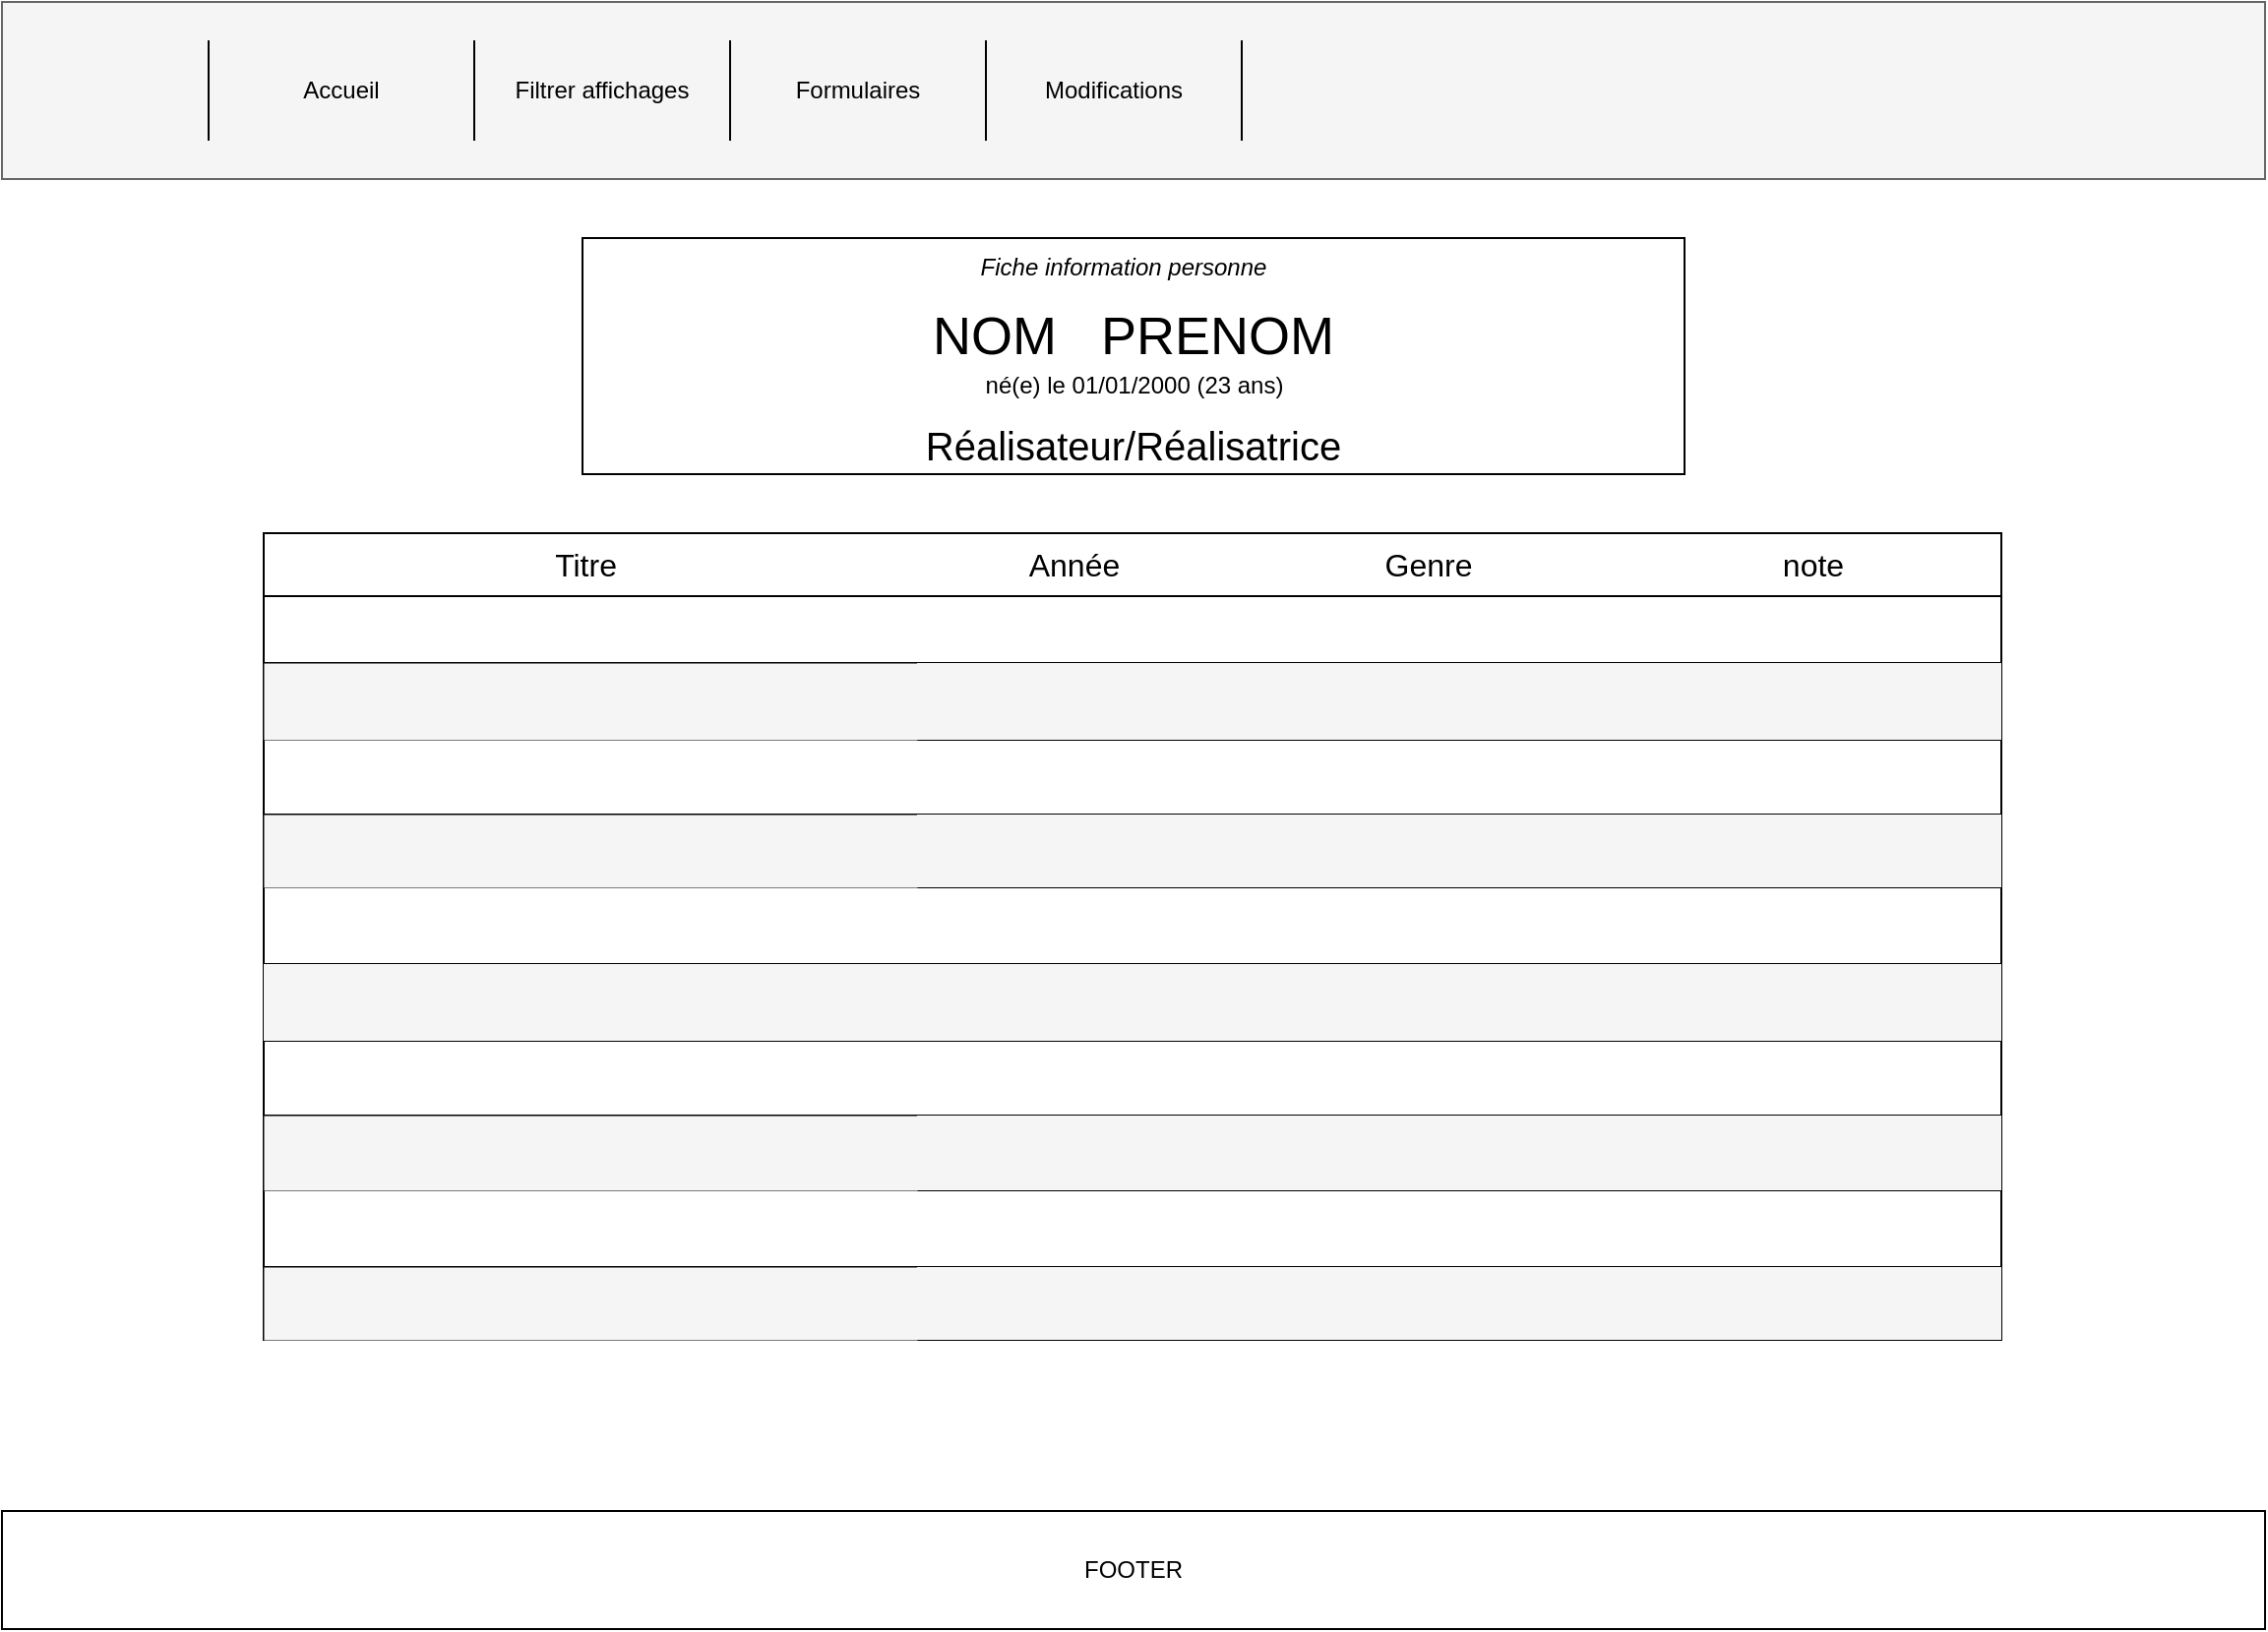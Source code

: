 <mxfile version="21.1.8" type="github">
  <diagram name="Page-1" id="8qzcOBuHEEd5GY9sP7C9">
    <mxGraphModel dx="1434" dy="754" grid="1" gridSize="10" guides="1" tooltips="1" connect="1" arrows="1" fold="1" page="1" pageScale="1" pageWidth="1169" pageHeight="827" math="0" shadow="0">
      <root>
        <mxCell id="0" />
        <mxCell id="1" parent="0" />
        <mxCell id="t_risixm4Ss2-IP9dsk7-5" value="" style="rounded=0;whiteSpace=wrap;html=1;fillColor=#f5f5f5;fontColor=#333333;strokeColor=#666666;" parent="1" vertex="1">
          <mxGeometry x="10" width="1150" height="90" as="geometry" />
        </mxCell>
        <mxCell id="t_risixm4Ss2-IP9dsk7-6" value="Affichages" style="shape=partialRectangle;whiteSpace=wrap;html=1;bottom=0;top=0;fillColor=none;" parent="1" vertex="1">
          <mxGeometry x="235" y="50" width="120" height="40" as="geometry" />
        </mxCell>
        <mxCell id="t_risixm4Ss2-IP9dsk7-7" value="Formulaires" style="shape=partialRectangle;whiteSpace=wrap;html=1;bottom=0;top=0;fillColor=none;" parent="1" vertex="1">
          <mxGeometry x="355" y="50" width="120" height="40" as="geometry" />
        </mxCell>
        <mxCell id="t_risixm4Ss2-IP9dsk7-8" value="Modifications" style="shape=partialRectangle;whiteSpace=wrap;html=1;bottom=0;top=0;fillColor=none;" parent="1" vertex="1">
          <mxGeometry x="475" y="50" width="120" height="40" as="geometry" />
        </mxCell>
        <mxCell id="t_risixm4Ss2-IP9dsk7-9" value="Accueil" style="shape=partialRectangle;whiteSpace=wrap;html=1;bottom=0;top=0;fillColor=none;" parent="1" vertex="1">
          <mxGeometry x="115" y="50" width="120" height="40" as="geometry" />
        </mxCell>
        <mxCell id="t_risixm4Ss2-IP9dsk7-11" value="" style="rounded=0;whiteSpace=wrap;html=1;" parent="1" vertex="1">
          <mxGeometry x="305" y="120" width="560" height="120" as="geometry" />
        </mxCell>
        <mxCell id="t_risixm4Ss2-IP9dsk7-12" value="&lt;font style=&quot;font-size: 27px;&quot;&gt;NOM&amp;nbsp; &amp;nbsp;PRENOM&lt;/font&gt;" style="text;html=1;strokeColor=none;fillColor=none;align=center;verticalAlign=middle;whiteSpace=wrap;rounded=0;" parent="1" vertex="1">
          <mxGeometry x="415" y="150" width="340" height="40" as="geometry" />
        </mxCell>
        <mxCell id="t_risixm4Ss2-IP9dsk7-13" value="&lt;i&gt;Fiche information personne&lt;/i&gt;" style="text;html=1;strokeColor=none;fillColor=none;align=center;verticalAlign=middle;whiteSpace=wrap;rounded=0;" parent="1" vertex="1">
          <mxGeometry x="450" y="120" width="260" height="30" as="geometry" />
        </mxCell>
        <mxCell id="t_risixm4Ss2-IP9dsk7-15" value="né(e) le 01/01/2000 (23 ans)" style="text;html=1;strokeColor=none;fillColor=none;align=center;verticalAlign=middle;whiteSpace=wrap;rounded=0;" parent="1" vertex="1">
          <mxGeometry x="492.5" y="180" width="185" height="30" as="geometry" />
        </mxCell>
        <mxCell id="t_risixm4Ss2-IP9dsk7-17" value="&lt;font style=&quot;font-size: 20px;&quot;&gt;Réalisateur/Réalisatrice&lt;/font&gt;" style="text;html=1;strokeColor=none;fillColor=none;align=center;verticalAlign=middle;whiteSpace=wrap;rounded=0;" parent="1" vertex="1">
          <mxGeometry x="475" y="210" width="220" height="30" as="geometry" />
        </mxCell>
        <mxCell id="t_risixm4Ss2-IP9dsk7-18" value="" style="shape=table;startSize=0;container=1;collapsible=0;childLayout=tableLayout;fontSize=16;columnLines=0;rowLines=1;" parent="1" vertex="1">
          <mxGeometry x="143" y="270" width="883" height="410" as="geometry" />
        </mxCell>
        <mxCell id="t_risixm4Ss2-IP9dsk7-19" value="" style="shape=tableRow;horizontal=0;startSize=0;swimlaneHead=0;swimlaneBody=0;strokeColor=inherit;top=0;left=0;bottom=0;right=0;collapsible=0;dropTarget=0;fillColor=none;points=[[0,0.5],[1,0.5]];portConstraint=eastwest;fontSize=16;" parent="t_risixm4Ss2-IP9dsk7-18" vertex="1">
          <mxGeometry width="883" height="32" as="geometry" />
        </mxCell>
        <mxCell id="t_risixm4Ss2-IP9dsk7-20" value="Titre&amp;nbsp;" style="shape=partialRectangle;html=1;whiteSpace=wrap;connectable=0;strokeColor=inherit;overflow=hidden;fillColor=none;top=0;left=0;bottom=0;right=0;pointerEvents=1;fontSize=16;strokeWidth=0;" parent="t_risixm4Ss2-IP9dsk7-19" vertex="1">
          <mxGeometry width="332" height="32" as="geometry">
            <mxRectangle width="332" height="32" as="alternateBounds" />
          </mxGeometry>
        </mxCell>
        <mxCell id="t_risixm4Ss2-IP9dsk7-21" value="Année" style="shape=partialRectangle;html=1;whiteSpace=wrap;connectable=0;strokeColor=inherit;overflow=hidden;fillColor=none;top=0;left=0;bottom=0;right=0;pointerEvents=1;fontSize=16;" parent="t_risixm4Ss2-IP9dsk7-19" vertex="1">
          <mxGeometry x="332" width="160" height="32" as="geometry">
            <mxRectangle width="160" height="32" as="alternateBounds" />
          </mxGeometry>
        </mxCell>
        <mxCell id="t_risixm4Ss2-IP9dsk7-22" value="Genre" style="shape=partialRectangle;html=1;whiteSpace=wrap;connectable=0;strokeColor=inherit;overflow=hidden;fillColor=none;top=0;left=0;bottom=0;right=0;pointerEvents=1;fontSize=16;" parent="t_risixm4Ss2-IP9dsk7-19" vertex="1">
          <mxGeometry x="492" width="200" height="32" as="geometry">
            <mxRectangle width="200" height="32" as="alternateBounds" />
          </mxGeometry>
        </mxCell>
        <mxCell id="2xZY-Y7qdjc5Kho35NjP-6" value="note" style="shape=partialRectangle;html=1;whiteSpace=wrap;connectable=0;strokeColor=inherit;overflow=hidden;fillColor=none;top=0;left=0;bottom=0;right=0;pointerEvents=1;fontSize=16;" vertex="1" parent="t_risixm4Ss2-IP9dsk7-19">
          <mxGeometry x="692" width="191" height="32" as="geometry">
            <mxRectangle width="191" height="32" as="alternateBounds" />
          </mxGeometry>
        </mxCell>
        <mxCell id="t_risixm4Ss2-IP9dsk7-24" value="" style="shape=tableRow;horizontal=0;startSize=0;swimlaneHead=0;swimlaneBody=0;strokeColor=inherit;top=0;left=0;bottom=0;right=0;collapsible=0;dropTarget=0;fillColor=none;points=[[0,0.5],[1,0.5]];portConstraint=eastwest;fontSize=16;" parent="t_risixm4Ss2-IP9dsk7-18" vertex="1">
          <mxGeometry y="32" width="883" height="34" as="geometry" />
        </mxCell>
        <mxCell id="t_risixm4Ss2-IP9dsk7-25" value="" style="shape=partialRectangle;html=1;whiteSpace=wrap;connectable=0;overflow=hidden;top=0;left=0;bottom=0;right=0;pointerEvents=1;fontSize=16;strokeWidth=0;fillColor=none;strokeColor=inherit;" parent="t_risixm4Ss2-IP9dsk7-24" vertex="1">
          <mxGeometry width="332" height="34" as="geometry">
            <mxRectangle width="332" height="34" as="alternateBounds" />
          </mxGeometry>
        </mxCell>
        <mxCell id="t_risixm4Ss2-IP9dsk7-26" value="" style="shape=partialRectangle;html=1;whiteSpace=wrap;connectable=0;strokeColor=inherit;overflow=hidden;fillColor=none;top=0;left=0;bottom=0;right=0;pointerEvents=1;fontSize=16;" parent="t_risixm4Ss2-IP9dsk7-24" vertex="1">
          <mxGeometry x="332" width="160" height="34" as="geometry">
            <mxRectangle width="160" height="34" as="alternateBounds" />
          </mxGeometry>
        </mxCell>
        <mxCell id="t_risixm4Ss2-IP9dsk7-27" value="" style="shape=partialRectangle;html=1;whiteSpace=wrap;connectable=0;strokeColor=inherit;overflow=hidden;fillColor=none;top=0;left=0;bottom=0;right=0;pointerEvents=1;fontSize=16;" parent="t_risixm4Ss2-IP9dsk7-24" vertex="1">
          <mxGeometry x="492" width="200" height="34" as="geometry">
            <mxRectangle width="200" height="34" as="alternateBounds" />
          </mxGeometry>
        </mxCell>
        <mxCell id="2xZY-Y7qdjc5Kho35NjP-7" style="shape=partialRectangle;html=1;whiteSpace=wrap;connectable=0;strokeColor=inherit;overflow=hidden;fillColor=none;top=0;left=0;bottom=0;right=0;pointerEvents=1;fontSize=16;" vertex="1" parent="t_risixm4Ss2-IP9dsk7-24">
          <mxGeometry x="692" width="191" height="34" as="geometry">
            <mxRectangle width="191" height="34" as="alternateBounds" />
          </mxGeometry>
        </mxCell>
        <mxCell id="t_risixm4Ss2-IP9dsk7-29" value="" style="shape=tableRow;horizontal=0;startSize=0;swimlaneHead=0;swimlaneBody=0;strokeColor=inherit;top=0;left=0;bottom=0;right=0;collapsible=0;dropTarget=0;fillColor=none;points=[[0,0.5],[1,0.5]];portConstraint=eastwest;fontSize=16;" parent="t_risixm4Ss2-IP9dsk7-18" vertex="1">
          <mxGeometry y="66" width="883" height="39" as="geometry" />
        </mxCell>
        <mxCell id="t_risixm4Ss2-IP9dsk7-30" value="" style="shape=partialRectangle;html=1;whiteSpace=wrap;connectable=0;overflow=hidden;top=0;left=0;bottom=0;right=0;pointerEvents=1;fontSize=16;strokeWidth=0;fillColor=#f5f5f5;strokeColor=#666666;fontColor=#333333;" parent="t_risixm4Ss2-IP9dsk7-29" vertex="1">
          <mxGeometry width="332" height="39" as="geometry">
            <mxRectangle width="332" height="39" as="alternateBounds" />
          </mxGeometry>
        </mxCell>
        <mxCell id="t_risixm4Ss2-IP9dsk7-31" value="" style="shape=partialRectangle;html=1;whiteSpace=wrap;connectable=0;strokeColor=#666666;overflow=hidden;fillColor=#f5f5f5;top=0;left=0;bottom=0;right=0;pointerEvents=1;fontSize=16;fontColor=#333333;" parent="t_risixm4Ss2-IP9dsk7-29" vertex="1">
          <mxGeometry x="332" width="160" height="39" as="geometry">
            <mxRectangle width="160" height="39" as="alternateBounds" />
          </mxGeometry>
        </mxCell>
        <mxCell id="t_risixm4Ss2-IP9dsk7-32" value="" style="shape=partialRectangle;html=1;whiteSpace=wrap;connectable=0;strokeColor=#666666;overflow=hidden;fillColor=#f5f5f5;top=0;left=0;bottom=0;right=0;pointerEvents=1;fontSize=16;fontColor=#333333;" parent="t_risixm4Ss2-IP9dsk7-29" vertex="1">
          <mxGeometry x="492" width="200" height="39" as="geometry">
            <mxRectangle width="200" height="39" as="alternateBounds" />
          </mxGeometry>
        </mxCell>
        <mxCell id="2xZY-Y7qdjc5Kho35NjP-8" style="shape=partialRectangle;html=1;whiteSpace=wrap;connectable=0;strokeColor=#666666;overflow=hidden;fillColor=#f5f5f5;top=0;left=0;bottom=0;right=0;pointerEvents=1;fontSize=16;fontColor=#333333;" vertex="1" parent="t_risixm4Ss2-IP9dsk7-29">
          <mxGeometry x="692" width="191" height="39" as="geometry">
            <mxRectangle width="191" height="39" as="alternateBounds" />
          </mxGeometry>
        </mxCell>
        <mxCell id="t_risixm4Ss2-IP9dsk7-34" style="shape=tableRow;horizontal=0;startSize=0;swimlaneHead=0;swimlaneBody=0;strokeColor=inherit;top=0;left=0;bottom=0;right=0;collapsible=0;dropTarget=0;fillColor=none;points=[[0,0.5],[1,0.5]];portConstraint=eastwest;fontSize=16;" parent="t_risixm4Ss2-IP9dsk7-18" vertex="1">
          <mxGeometry y="105" width="883" height="38" as="geometry" />
        </mxCell>
        <mxCell id="t_risixm4Ss2-IP9dsk7-35" style="shape=partialRectangle;html=1;whiteSpace=wrap;connectable=0;overflow=hidden;top=0;left=0;bottom=0;right=0;pointerEvents=1;fontSize=16;strokeWidth=0;fillColor=none;strokeColor=inherit;" parent="t_risixm4Ss2-IP9dsk7-34" vertex="1">
          <mxGeometry width="332" height="38" as="geometry">
            <mxRectangle width="332" height="38" as="alternateBounds" />
          </mxGeometry>
        </mxCell>
        <mxCell id="t_risixm4Ss2-IP9dsk7-36" style="shape=partialRectangle;html=1;whiteSpace=wrap;connectable=0;strokeColor=inherit;overflow=hidden;fillColor=none;top=0;left=0;bottom=0;right=0;pointerEvents=1;fontSize=16;" parent="t_risixm4Ss2-IP9dsk7-34" vertex="1">
          <mxGeometry x="332" width="160" height="38" as="geometry">
            <mxRectangle width="160" height="38" as="alternateBounds" />
          </mxGeometry>
        </mxCell>
        <mxCell id="t_risixm4Ss2-IP9dsk7-37" style="shape=partialRectangle;html=1;whiteSpace=wrap;connectable=0;strokeColor=inherit;overflow=hidden;fillColor=none;top=0;left=0;bottom=0;right=0;pointerEvents=1;fontSize=16;" parent="t_risixm4Ss2-IP9dsk7-34" vertex="1">
          <mxGeometry x="492" width="200" height="38" as="geometry">
            <mxRectangle width="200" height="38" as="alternateBounds" />
          </mxGeometry>
        </mxCell>
        <mxCell id="2xZY-Y7qdjc5Kho35NjP-9" style="shape=partialRectangle;html=1;whiteSpace=wrap;connectable=0;strokeColor=inherit;overflow=hidden;fillColor=none;top=0;left=0;bottom=0;right=0;pointerEvents=1;fontSize=16;" vertex="1" parent="t_risixm4Ss2-IP9dsk7-34">
          <mxGeometry x="692" width="191" height="38" as="geometry">
            <mxRectangle width="191" height="38" as="alternateBounds" />
          </mxGeometry>
        </mxCell>
        <mxCell id="t_risixm4Ss2-IP9dsk7-39" style="shape=tableRow;horizontal=0;startSize=0;swimlaneHead=0;swimlaneBody=0;strokeColor=inherit;top=0;left=0;bottom=0;right=0;collapsible=0;dropTarget=0;fillColor=none;points=[[0,0.5],[1,0.5]];portConstraint=eastwest;fontSize=16;" parent="t_risixm4Ss2-IP9dsk7-18" vertex="1">
          <mxGeometry y="143" width="883" height="37" as="geometry" />
        </mxCell>
        <mxCell id="t_risixm4Ss2-IP9dsk7-40" style="shape=partialRectangle;html=1;whiteSpace=wrap;connectable=0;overflow=hidden;top=0;left=0;bottom=0;right=0;pointerEvents=1;fontSize=16;strokeWidth=0;fillColor=#f5f5f5;strokeColor=#666666;fontColor=#333333;" parent="t_risixm4Ss2-IP9dsk7-39" vertex="1">
          <mxGeometry width="332" height="37" as="geometry">
            <mxRectangle width="332" height="37" as="alternateBounds" />
          </mxGeometry>
        </mxCell>
        <mxCell id="t_risixm4Ss2-IP9dsk7-41" style="shape=partialRectangle;html=1;whiteSpace=wrap;connectable=0;strokeColor=#666666;overflow=hidden;fillColor=#f5f5f5;top=0;left=0;bottom=0;right=0;pointerEvents=1;fontSize=16;fontColor=#333333;" parent="t_risixm4Ss2-IP9dsk7-39" vertex="1">
          <mxGeometry x="332" width="160" height="37" as="geometry">
            <mxRectangle width="160" height="37" as="alternateBounds" />
          </mxGeometry>
        </mxCell>
        <mxCell id="t_risixm4Ss2-IP9dsk7-42" style="shape=partialRectangle;html=1;whiteSpace=wrap;connectable=0;strokeColor=#666666;overflow=hidden;fillColor=#f5f5f5;top=0;left=0;bottom=0;right=0;pointerEvents=1;fontSize=16;fontColor=#333333;" parent="t_risixm4Ss2-IP9dsk7-39" vertex="1">
          <mxGeometry x="492" width="200" height="37" as="geometry">
            <mxRectangle width="200" height="37" as="alternateBounds" />
          </mxGeometry>
        </mxCell>
        <mxCell id="2xZY-Y7qdjc5Kho35NjP-10" style="shape=partialRectangle;html=1;whiteSpace=wrap;connectable=0;strokeColor=#666666;overflow=hidden;fillColor=#f5f5f5;top=0;left=0;bottom=0;right=0;pointerEvents=1;fontSize=16;fontColor=#333333;" vertex="1" parent="t_risixm4Ss2-IP9dsk7-39">
          <mxGeometry x="692" width="191" height="37" as="geometry">
            <mxRectangle width="191" height="37" as="alternateBounds" />
          </mxGeometry>
        </mxCell>
        <mxCell id="t_risixm4Ss2-IP9dsk7-44" style="shape=tableRow;horizontal=0;startSize=0;swimlaneHead=0;swimlaneBody=0;strokeColor=inherit;top=0;left=0;bottom=0;right=0;collapsible=0;dropTarget=0;fillColor=none;points=[[0,0.5],[1,0.5]];portConstraint=eastwest;fontSize=16;" parent="t_risixm4Ss2-IP9dsk7-18" vertex="1">
          <mxGeometry y="180" width="883" height="39" as="geometry" />
        </mxCell>
        <mxCell id="t_risixm4Ss2-IP9dsk7-45" style="shape=partialRectangle;html=1;whiteSpace=wrap;connectable=0;overflow=hidden;top=0;left=0;bottom=0;right=0;pointerEvents=1;fontSize=16;strokeWidth=0;fillColor=none;strokeColor=inherit;" parent="t_risixm4Ss2-IP9dsk7-44" vertex="1">
          <mxGeometry width="332" height="39" as="geometry">
            <mxRectangle width="332" height="39" as="alternateBounds" />
          </mxGeometry>
        </mxCell>
        <mxCell id="t_risixm4Ss2-IP9dsk7-46" style="shape=partialRectangle;html=1;whiteSpace=wrap;connectable=0;strokeColor=inherit;overflow=hidden;fillColor=none;top=0;left=0;bottom=0;right=0;pointerEvents=1;fontSize=16;" parent="t_risixm4Ss2-IP9dsk7-44" vertex="1">
          <mxGeometry x="332" width="160" height="39" as="geometry">
            <mxRectangle width="160" height="39" as="alternateBounds" />
          </mxGeometry>
        </mxCell>
        <mxCell id="t_risixm4Ss2-IP9dsk7-47" style="shape=partialRectangle;html=1;whiteSpace=wrap;connectable=0;strokeColor=inherit;overflow=hidden;fillColor=none;top=0;left=0;bottom=0;right=0;pointerEvents=1;fontSize=16;" parent="t_risixm4Ss2-IP9dsk7-44" vertex="1">
          <mxGeometry x="492" width="200" height="39" as="geometry">
            <mxRectangle width="200" height="39" as="alternateBounds" />
          </mxGeometry>
        </mxCell>
        <mxCell id="2xZY-Y7qdjc5Kho35NjP-11" style="shape=partialRectangle;html=1;whiteSpace=wrap;connectable=0;strokeColor=inherit;overflow=hidden;fillColor=none;top=0;left=0;bottom=0;right=0;pointerEvents=1;fontSize=16;" vertex="1" parent="t_risixm4Ss2-IP9dsk7-44">
          <mxGeometry x="692" width="191" height="39" as="geometry">
            <mxRectangle width="191" height="39" as="alternateBounds" />
          </mxGeometry>
        </mxCell>
        <mxCell id="t_risixm4Ss2-IP9dsk7-49" style="shape=tableRow;horizontal=0;startSize=0;swimlaneHead=0;swimlaneBody=0;strokeColor=#666666;top=0;left=0;bottom=0;right=0;collapsible=0;dropTarget=0;fillColor=#f5f5f5;points=[[0,0.5],[1,0.5]];portConstraint=eastwest;fontSize=16;fontColor=#333333;" parent="t_risixm4Ss2-IP9dsk7-18" vertex="1">
          <mxGeometry y="219" width="883" height="39" as="geometry" />
        </mxCell>
        <mxCell id="t_risixm4Ss2-IP9dsk7-50" style="shape=partialRectangle;html=1;whiteSpace=wrap;connectable=0;overflow=hidden;top=0;left=0;bottom=0;right=0;pointerEvents=1;fontSize=16;strokeWidth=0;fillColor=none;strokeColor=inherit;" parent="t_risixm4Ss2-IP9dsk7-49" vertex="1">
          <mxGeometry width="332" height="39" as="geometry">
            <mxRectangle width="332" height="39" as="alternateBounds" />
          </mxGeometry>
        </mxCell>
        <mxCell id="t_risixm4Ss2-IP9dsk7-51" style="shape=partialRectangle;html=1;whiteSpace=wrap;connectable=0;strokeColor=inherit;overflow=hidden;fillColor=none;top=0;left=0;bottom=0;right=0;pointerEvents=1;fontSize=16;" parent="t_risixm4Ss2-IP9dsk7-49" vertex="1">
          <mxGeometry x="332" width="160" height="39" as="geometry">
            <mxRectangle width="160" height="39" as="alternateBounds" />
          </mxGeometry>
        </mxCell>
        <mxCell id="t_risixm4Ss2-IP9dsk7-52" style="shape=partialRectangle;html=1;whiteSpace=wrap;connectable=0;strokeColor=inherit;overflow=hidden;fillColor=none;top=0;left=0;bottom=0;right=0;pointerEvents=1;fontSize=16;" parent="t_risixm4Ss2-IP9dsk7-49" vertex="1">
          <mxGeometry x="492" width="200" height="39" as="geometry">
            <mxRectangle width="200" height="39" as="alternateBounds" />
          </mxGeometry>
        </mxCell>
        <mxCell id="2xZY-Y7qdjc5Kho35NjP-12" style="shape=partialRectangle;html=1;whiteSpace=wrap;connectable=0;strokeColor=inherit;overflow=hidden;fillColor=none;top=0;left=0;bottom=0;right=0;pointerEvents=1;fontSize=16;" vertex="1" parent="t_risixm4Ss2-IP9dsk7-49">
          <mxGeometry x="692" width="191" height="39" as="geometry">
            <mxRectangle width="191" height="39" as="alternateBounds" />
          </mxGeometry>
        </mxCell>
        <mxCell id="t_risixm4Ss2-IP9dsk7-54" style="shape=tableRow;horizontal=0;startSize=0;swimlaneHead=0;swimlaneBody=0;strokeColor=inherit;top=0;left=0;bottom=0;right=0;collapsible=0;dropTarget=0;fillColor=none;points=[[0,0.5],[1,0.5]];portConstraint=eastwest;fontSize=16;" parent="t_risixm4Ss2-IP9dsk7-18" vertex="1">
          <mxGeometry y="258" width="883" height="38" as="geometry" />
        </mxCell>
        <mxCell id="t_risixm4Ss2-IP9dsk7-55" style="shape=partialRectangle;html=1;whiteSpace=wrap;connectable=0;overflow=hidden;top=0;left=0;bottom=0;right=0;pointerEvents=1;fontSize=16;strokeWidth=0;fillColor=none;strokeColor=inherit;" parent="t_risixm4Ss2-IP9dsk7-54" vertex="1">
          <mxGeometry width="332" height="38" as="geometry">
            <mxRectangle width="332" height="38" as="alternateBounds" />
          </mxGeometry>
        </mxCell>
        <mxCell id="t_risixm4Ss2-IP9dsk7-56" style="shape=partialRectangle;html=1;whiteSpace=wrap;connectable=0;strokeColor=inherit;overflow=hidden;fillColor=none;top=0;left=0;bottom=0;right=0;pointerEvents=1;fontSize=16;" parent="t_risixm4Ss2-IP9dsk7-54" vertex="1">
          <mxGeometry x="332" width="160" height="38" as="geometry">
            <mxRectangle width="160" height="38" as="alternateBounds" />
          </mxGeometry>
        </mxCell>
        <mxCell id="t_risixm4Ss2-IP9dsk7-57" style="shape=partialRectangle;html=1;whiteSpace=wrap;connectable=0;strokeColor=inherit;overflow=hidden;fillColor=none;top=0;left=0;bottom=0;right=0;pointerEvents=1;fontSize=16;" parent="t_risixm4Ss2-IP9dsk7-54" vertex="1">
          <mxGeometry x="492" width="200" height="38" as="geometry">
            <mxRectangle width="200" height="38" as="alternateBounds" />
          </mxGeometry>
        </mxCell>
        <mxCell id="2xZY-Y7qdjc5Kho35NjP-13" style="shape=partialRectangle;html=1;whiteSpace=wrap;connectable=0;strokeColor=inherit;overflow=hidden;fillColor=none;top=0;left=0;bottom=0;right=0;pointerEvents=1;fontSize=16;" vertex="1" parent="t_risixm4Ss2-IP9dsk7-54">
          <mxGeometry x="692" width="191" height="38" as="geometry">
            <mxRectangle width="191" height="38" as="alternateBounds" />
          </mxGeometry>
        </mxCell>
        <mxCell id="t_risixm4Ss2-IP9dsk7-59" style="shape=tableRow;horizontal=0;startSize=0;swimlaneHead=0;swimlaneBody=0;strokeColor=inherit;top=0;left=0;bottom=0;right=0;collapsible=0;dropTarget=0;fillColor=none;points=[[0,0.5],[1,0.5]];portConstraint=eastwest;fontSize=16;" parent="t_risixm4Ss2-IP9dsk7-18" vertex="1">
          <mxGeometry y="296" width="883" height="38" as="geometry" />
        </mxCell>
        <mxCell id="t_risixm4Ss2-IP9dsk7-60" style="shape=partialRectangle;html=1;whiteSpace=wrap;connectable=0;overflow=hidden;top=0;left=0;bottom=0;right=0;pointerEvents=1;fontSize=16;strokeWidth=0;fillColor=#f5f5f5;strokeColor=#666666;fontColor=#333333;" parent="t_risixm4Ss2-IP9dsk7-59" vertex="1">
          <mxGeometry width="332" height="38" as="geometry">
            <mxRectangle width="332" height="38" as="alternateBounds" />
          </mxGeometry>
        </mxCell>
        <mxCell id="t_risixm4Ss2-IP9dsk7-61" style="shape=partialRectangle;html=1;whiteSpace=wrap;connectable=0;strokeColor=#666666;overflow=hidden;fillColor=#f5f5f5;top=0;left=0;bottom=0;right=0;pointerEvents=1;fontSize=16;fontColor=#333333;" parent="t_risixm4Ss2-IP9dsk7-59" vertex="1">
          <mxGeometry x="332" width="160" height="38" as="geometry">
            <mxRectangle width="160" height="38" as="alternateBounds" />
          </mxGeometry>
        </mxCell>
        <mxCell id="t_risixm4Ss2-IP9dsk7-62" style="shape=partialRectangle;html=1;whiteSpace=wrap;connectable=0;strokeColor=#666666;overflow=hidden;fillColor=#f5f5f5;top=0;left=0;bottom=0;right=0;pointerEvents=1;fontSize=16;fontColor=#333333;" parent="t_risixm4Ss2-IP9dsk7-59" vertex="1">
          <mxGeometry x="492" width="200" height="38" as="geometry">
            <mxRectangle width="200" height="38" as="alternateBounds" />
          </mxGeometry>
        </mxCell>
        <mxCell id="2xZY-Y7qdjc5Kho35NjP-14" style="shape=partialRectangle;html=1;whiteSpace=wrap;connectable=0;strokeColor=#666666;overflow=hidden;fillColor=#f5f5f5;top=0;left=0;bottom=0;right=0;pointerEvents=1;fontSize=16;fontColor=#333333;" vertex="1" parent="t_risixm4Ss2-IP9dsk7-59">
          <mxGeometry x="692" width="191" height="38" as="geometry">
            <mxRectangle width="191" height="38" as="alternateBounds" />
          </mxGeometry>
        </mxCell>
        <mxCell id="t_risixm4Ss2-IP9dsk7-64" style="shape=tableRow;horizontal=0;startSize=0;swimlaneHead=0;swimlaneBody=0;strokeColor=inherit;top=0;left=0;bottom=0;right=0;collapsible=0;dropTarget=0;fillColor=none;points=[[0,0.5],[1,0.5]];portConstraint=eastwest;fontSize=16;" parent="t_risixm4Ss2-IP9dsk7-18" vertex="1">
          <mxGeometry y="334" width="883" height="39" as="geometry" />
        </mxCell>
        <mxCell id="t_risixm4Ss2-IP9dsk7-65" style="shape=partialRectangle;html=1;whiteSpace=wrap;connectable=0;overflow=hidden;top=0;left=0;bottom=0;right=0;pointerEvents=1;fontSize=16;strokeWidth=0;fillColor=none;strokeColor=inherit;" parent="t_risixm4Ss2-IP9dsk7-64" vertex="1">
          <mxGeometry width="332" height="39" as="geometry">
            <mxRectangle width="332" height="39" as="alternateBounds" />
          </mxGeometry>
        </mxCell>
        <mxCell id="t_risixm4Ss2-IP9dsk7-66" style="shape=partialRectangle;html=1;whiteSpace=wrap;connectable=0;strokeColor=inherit;overflow=hidden;fillColor=none;top=0;left=0;bottom=0;right=0;pointerEvents=1;fontSize=16;" parent="t_risixm4Ss2-IP9dsk7-64" vertex="1">
          <mxGeometry x="332" width="160" height="39" as="geometry">
            <mxRectangle width="160" height="39" as="alternateBounds" />
          </mxGeometry>
        </mxCell>
        <mxCell id="t_risixm4Ss2-IP9dsk7-67" style="shape=partialRectangle;html=1;whiteSpace=wrap;connectable=0;strokeColor=inherit;overflow=hidden;fillColor=none;top=0;left=0;bottom=0;right=0;pointerEvents=1;fontSize=16;" parent="t_risixm4Ss2-IP9dsk7-64" vertex="1">
          <mxGeometry x="492" width="200" height="39" as="geometry">
            <mxRectangle width="200" height="39" as="alternateBounds" />
          </mxGeometry>
        </mxCell>
        <mxCell id="2xZY-Y7qdjc5Kho35NjP-15" style="shape=partialRectangle;html=1;whiteSpace=wrap;connectable=0;strokeColor=inherit;overflow=hidden;fillColor=none;top=0;left=0;bottom=0;right=0;pointerEvents=1;fontSize=16;" vertex="1" parent="t_risixm4Ss2-IP9dsk7-64">
          <mxGeometry x="692" width="191" height="39" as="geometry">
            <mxRectangle width="191" height="39" as="alternateBounds" />
          </mxGeometry>
        </mxCell>
        <mxCell id="t_risixm4Ss2-IP9dsk7-69" style="shape=tableRow;horizontal=0;startSize=0;swimlaneHead=0;swimlaneBody=0;strokeColor=inherit;top=0;left=0;bottom=0;right=0;collapsible=0;dropTarget=0;fillColor=none;points=[[0,0.5],[1,0.5]];portConstraint=eastwest;fontSize=16;" parent="t_risixm4Ss2-IP9dsk7-18" vertex="1">
          <mxGeometry y="373" width="883" height="37" as="geometry" />
        </mxCell>
        <mxCell id="t_risixm4Ss2-IP9dsk7-70" style="shape=partialRectangle;html=1;whiteSpace=wrap;connectable=0;overflow=hidden;top=0;left=0;bottom=0;right=0;pointerEvents=1;fontSize=16;strokeWidth=0;fillColor=#f5f5f5;strokeColor=#666666;fontColor=#333333;" parent="t_risixm4Ss2-IP9dsk7-69" vertex="1">
          <mxGeometry width="332" height="37" as="geometry">
            <mxRectangle width="332" height="37" as="alternateBounds" />
          </mxGeometry>
        </mxCell>
        <mxCell id="t_risixm4Ss2-IP9dsk7-71" value="" style="shape=partialRectangle;html=1;whiteSpace=wrap;connectable=0;strokeColor=#666666;overflow=hidden;fillColor=#f5f5f5;top=0;left=0;bottom=0;right=0;pointerEvents=1;fontSize=16;fontColor=#333333;" parent="t_risixm4Ss2-IP9dsk7-69" vertex="1">
          <mxGeometry x="332" width="160" height="37" as="geometry">
            <mxRectangle width="160" height="37" as="alternateBounds" />
          </mxGeometry>
        </mxCell>
        <mxCell id="t_risixm4Ss2-IP9dsk7-72" style="shape=partialRectangle;html=1;whiteSpace=wrap;connectable=0;strokeColor=#666666;overflow=hidden;fillColor=#f5f5f5;top=0;left=0;bottom=0;right=0;pointerEvents=1;fontSize=16;fontColor=#333333;" parent="t_risixm4Ss2-IP9dsk7-69" vertex="1">
          <mxGeometry x="492" width="200" height="37" as="geometry">
            <mxRectangle width="200" height="37" as="alternateBounds" />
          </mxGeometry>
        </mxCell>
        <mxCell id="2xZY-Y7qdjc5Kho35NjP-16" style="shape=partialRectangle;html=1;whiteSpace=wrap;connectable=0;strokeColor=#666666;overflow=hidden;fillColor=#f5f5f5;top=0;left=0;bottom=0;right=0;pointerEvents=1;fontSize=16;fontColor=#333333;" vertex="1" parent="t_risixm4Ss2-IP9dsk7-69">
          <mxGeometry x="692" width="191" height="37" as="geometry">
            <mxRectangle width="191" height="37" as="alternateBounds" />
          </mxGeometry>
        </mxCell>
        <mxCell id="t_risixm4Ss2-IP9dsk7-74" value="FOOTER" style="rounded=0;whiteSpace=wrap;html=1;resizeWidth=0;" parent="1" vertex="1">
          <mxGeometry x="10" y="767" width="1150" height="60" as="geometry" />
        </mxCell>
        <mxCell id="2xZY-Y7qdjc5Kho35NjP-1" value="" style="rounded=0;whiteSpace=wrap;html=1;fillColor=#f5f5f5;fontColor=#333333;strokeColor=#666666;" vertex="1" parent="1">
          <mxGeometry x="10" width="1150" height="90" as="geometry" />
        </mxCell>
        <mxCell id="2xZY-Y7qdjc5Kho35NjP-2" value="Filtrer affichages" style="shape=partialRectangle;whiteSpace=wrap;html=1;bottom=0;top=0;fillColor=none;" vertex="1" parent="1">
          <mxGeometry x="250" y="20" width="130" height="50" as="geometry" />
        </mxCell>
        <mxCell id="2xZY-Y7qdjc5Kho35NjP-3" value="Formulaires" style="shape=partialRectangle;whiteSpace=wrap;html=1;bottom=0;top=0;fillColor=none;" vertex="1" parent="1">
          <mxGeometry x="380" y="20" width="130" height="50" as="geometry" />
        </mxCell>
        <mxCell id="2xZY-Y7qdjc5Kho35NjP-4" value="Modifications" style="shape=partialRectangle;whiteSpace=wrap;html=1;bottom=0;top=0;fillColor=none;" vertex="1" parent="1">
          <mxGeometry x="510" y="20" width="130" height="50" as="geometry" />
        </mxCell>
        <mxCell id="2xZY-Y7qdjc5Kho35NjP-5" value="&lt;p style=&quot;line-height: 120%;&quot;&gt;Accueil&lt;/p&gt;" style="shape=partialRectangle;whiteSpace=wrap;html=1;bottom=0;top=0;fillColor=none;" vertex="1" parent="1">
          <mxGeometry x="115" y="20" width="135" height="50" as="geometry" />
        </mxCell>
      </root>
    </mxGraphModel>
  </diagram>
</mxfile>
